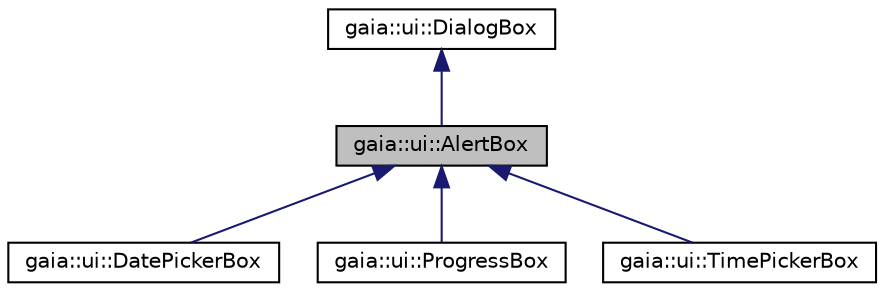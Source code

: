 digraph G
{
  edge [fontname="Helvetica",fontsize="10",labelfontname="Helvetica",labelfontsize="10"];
  node [fontname="Helvetica",fontsize="10",shape=record];
  Node1 [label="gaia::ui::AlertBox",height=0.2,width=0.4,color="black", fillcolor="grey75", style="filled" fontcolor="black"];
  Node2 -> Node1 [dir=back,color="midnightblue",fontsize="10",style="solid",fontname="Helvetica"];
  Node2 [label="gaia::ui::DialogBox",height=0.2,width=0.4,color="black", fillcolor="white", style="filled",URL="$d7/dd4/classgaia_1_1ui_1_1_dialog_box.html",tooltip="Base class for showing dialog on screen."];
  Node1 -> Node3 [dir=back,color="midnightblue",fontsize="10",style="solid",fontname="Helvetica"];
  Node3 [label="gaia::ui::DatePickerBox",height=0.2,width=0.4,color="black", fillcolor="white", style="filled",URL="$d2/dd5/classgaia_1_1ui_1_1_date_picker_box.html",tooltip="A subclass of AlertBox that can display a date picker area."];
  Node1 -> Node4 [dir=back,color="midnightblue",fontsize="10",style="solid",fontname="Helvetica"];
  Node4 [label="gaia::ui::ProgressBox",height=0.2,width=0.4,color="black", fillcolor="white", style="filled",URL="$d3/d23/classgaia_1_1ui_1_1_progress_box.html",tooltip="A subclass of AlertBox that can display a progress bar."];
  Node1 -> Node5 [dir=back,color="midnightblue",fontsize="10",style="solid",fontname="Helvetica"];
  Node5 [label="gaia::ui::TimePickerBox",height=0.2,width=0.4,color="black", fillcolor="white", style="filled",URL="$d9/d5b/classgaia_1_1ui_1_1_time_picker_box.html",tooltip="A subclass of AlertBox that can display a time picker area."];
}
